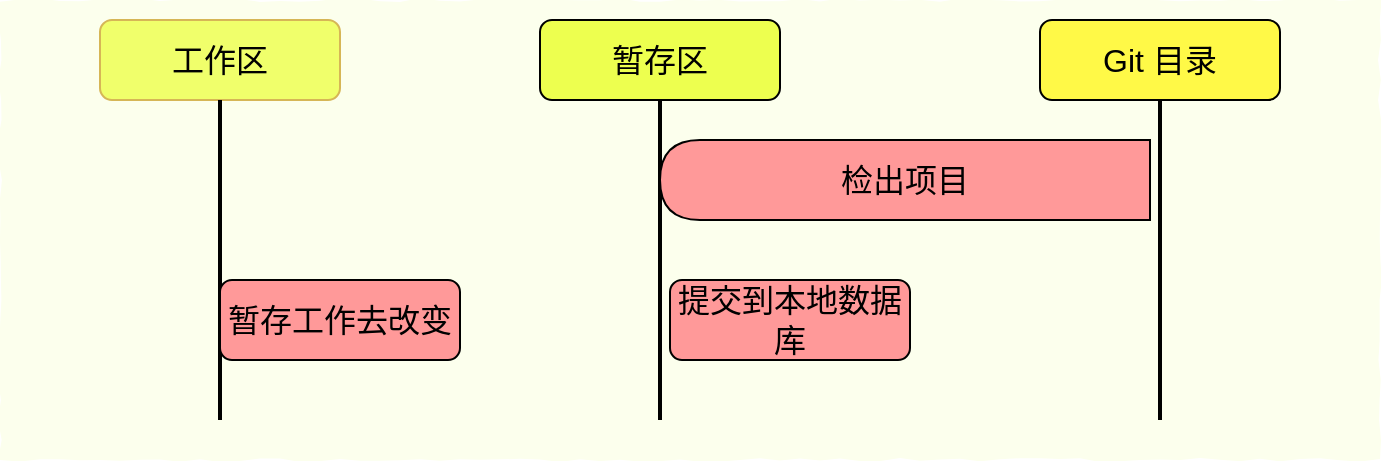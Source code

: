 <mxfile version="15.4.3" type="device"><diagram id="W6yF9q526gaY3t2P46-b" name="Page-1"><mxGraphModel dx="1422" dy="706" grid="1" gridSize="10" guides="1" tooltips="1" connect="1" arrows="1" fold="1" page="1" pageScale="1" pageWidth="827" pageHeight="1169" math="0" shadow="0"><root><mxCell id="0"/><mxCell id="1" parent="0"/><mxCell id="VGO8jphFbh4KtZMQW2R1-1" value="" style="rounded=0;whiteSpace=wrap;html=1;fillColor=#FCFFED;strokeColor=none;comic=1;fontSize=16;" vertex="1" parent="1"><mxGeometry x="100" y="90" width="690" height="230" as="geometry"/></mxCell><mxCell id="VGO8jphFbh4KtZMQW2R1-12" value="工作区" style="rounded=1;whiteSpace=wrap;html=1;fontSize=16;fillColor=#F0FF6B;strokeColor=#d6b656;" vertex="1" parent="1"><mxGeometry x="150" y="100" width="120" height="40" as="geometry"/></mxCell><mxCell id="VGO8jphFbh4KtZMQW2R1-13" value="" style="line;strokeWidth=2;direction=south;html=1;fontSize=16;" vertex="1" parent="1"><mxGeometry x="205" y="140" width="10" height="160" as="geometry"/></mxCell><mxCell id="VGO8jphFbh4KtZMQW2R1-14" value="暂存工作去改变" style="rounded=1;whiteSpace=wrap;html=1;fontSize=16;fillColor=#FF9999;" vertex="1" parent="1"><mxGeometry x="210" y="230" width="120" height="40" as="geometry"/></mxCell><mxCell id="VGO8jphFbh4KtZMQW2R1-15" value="暂存区" style="rounded=1;whiteSpace=wrap;html=1;fontSize=16;fillColor=#EDFF4F;" vertex="1" parent="1"><mxGeometry x="370" y="100" width="120" height="40" as="geometry"/></mxCell><mxCell id="VGO8jphFbh4KtZMQW2R1-16" value="" style="line;strokeWidth=2;direction=south;html=1;fontSize=16;" vertex="1" parent="1"><mxGeometry x="425" y="140" width="10" height="160" as="geometry"/></mxCell><mxCell id="VGO8jphFbh4KtZMQW2R1-17" value="提交到本地数据库" style="rounded=1;whiteSpace=wrap;html=1;fontSize=16;fillColor=#FF9999;" vertex="1" parent="1"><mxGeometry x="435" y="230" width="120" height="40" as="geometry"/></mxCell><mxCell id="VGO8jphFbh4KtZMQW2R1-18" value="Git 目录" style="rounded=1;whiteSpace=wrap;html=1;fontSize=16;fillColor=#FFF947;" vertex="1" parent="1"><mxGeometry x="620" y="100" width="120" height="40" as="geometry"/></mxCell><mxCell id="VGO8jphFbh4KtZMQW2R1-19" value="" style="line;strokeWidth=2;direction=south;html=1;fontSize=16;" vertex="1" parent="1"><mxGeometry x="675" y="140" width="10" height="160" as="geometry"/></mxCell><mxCell id="VGO8jphFbh4KtZMQW2R1-20" value="" style="shape=delay;whiteSpace=wrap;html=1;rotation=-180;fontSize=16;fillColor=#FF9999;" vertex="1" parent="1"><mxGeometry x="430" y="160" width="245" height="40" as="geometry"/></mxCell><mxCell id="VGO8jphFbh4KtZMQW2R1-21" value="检出项目" style="text;html=1;strokeColor=none;fillColor=none;align=center;verticalAlign=middle;whiteSpace=wrap;rounded=0;fontSize=16;" vertex="1" parent="1"><mxGeometry x="504" y="165" width="97" height="30" as="geometry"/></mxCell></root></mxGraphModel></diagram></mxfile>
